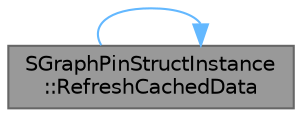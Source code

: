 digraph "SGraphPinStructInstance::RefreshCachedData"
{
 // INTERACTIVE_SVG=YES
 // LATEX_PDF_SIZE
  bgcolor="transparent";
  edge [fontname=Helvetica,fontsize=10,labelfontname=Helvetica,labelfontsize=10];
  node [fontname=Helvetica,fontsize=10,shape=box,height=0.2,width=0.4];
  rankdir="LR";
  Node1 [id="Node000001",label="SGraphPinStructInstance\l::RefreshCachedData",height=0.2,width=0.4,color="gray40", fillcolor="grey60", style="filled", fontcolor="black",tooltip="Refreshes cached description and edit data after an edit change."];
  Node1 -> Node1 [id="edge1_Node000001_Node000001",color="steelblue1",style="solid",tooltip=" "];
}
